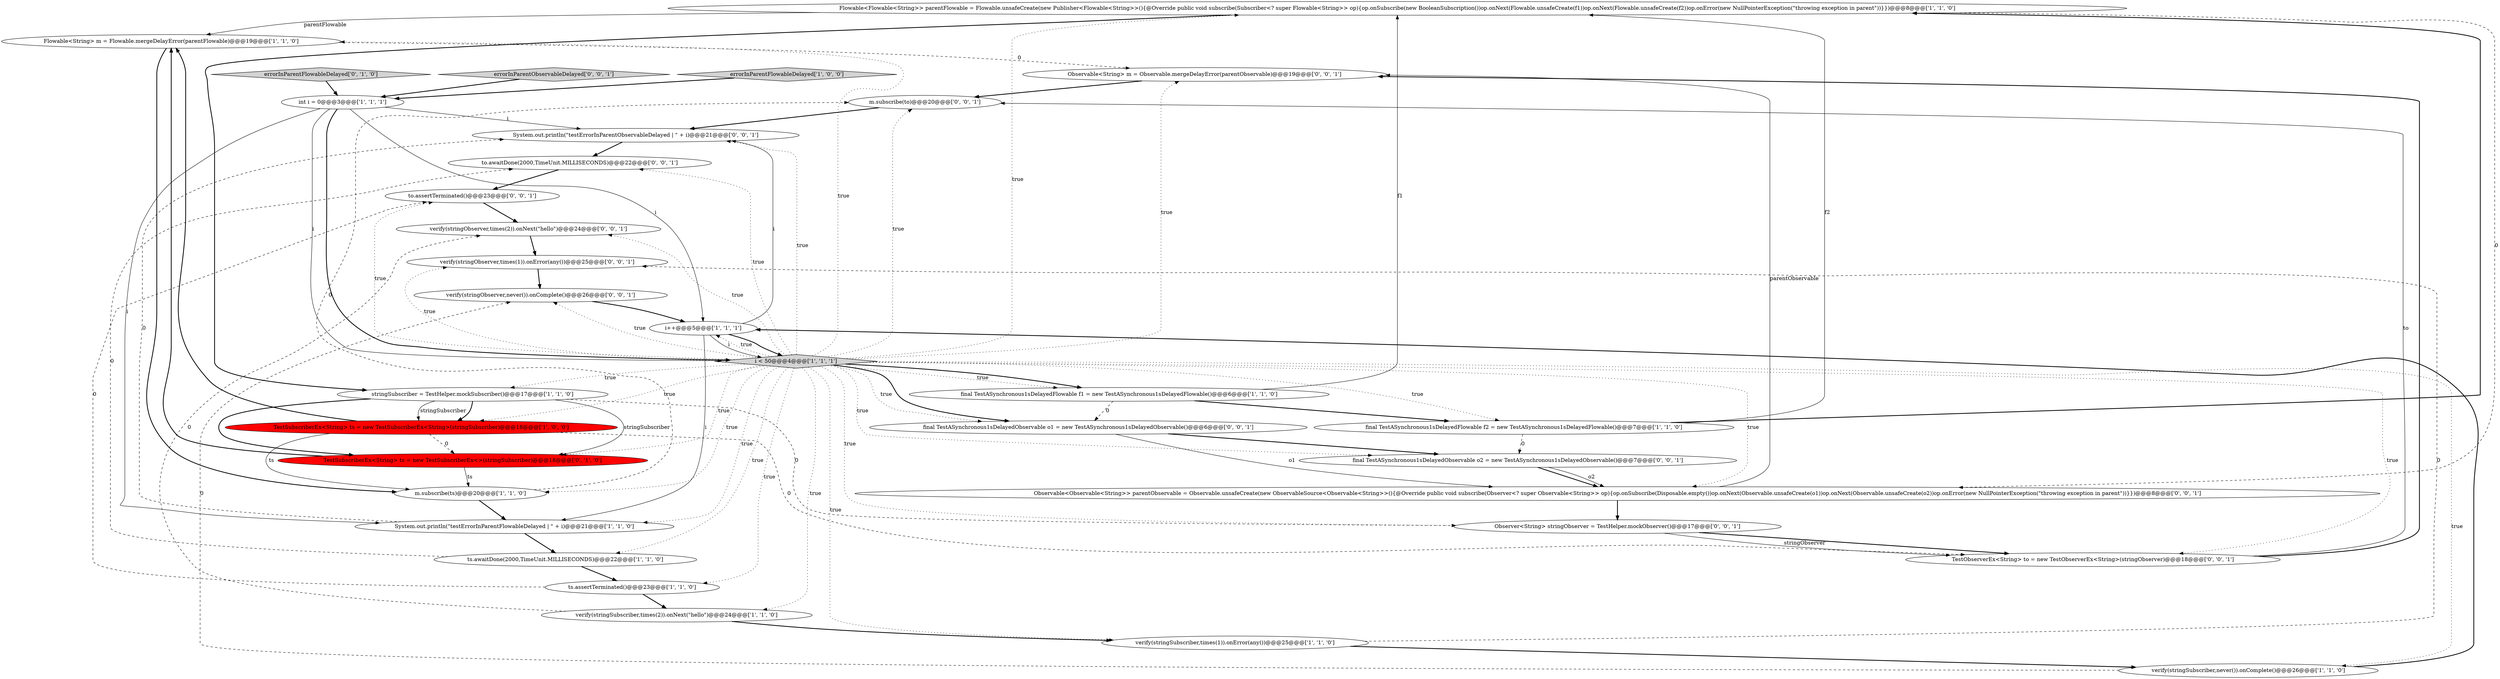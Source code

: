 digraph {
8 [style = filled, label = "Flowable<Flowable<String>> parentFlowable = Flowable.unsafeCreate(new Publisher<Flowable<String>>(){@Override public void subscribe(Subscriber<? super Flowable<String>> op){op.onSubscribe(new BooleanSubscription())op.onNext(Flowable.unsafeCreate(f1))op.onNext(Flowable.unsafeCreate(f2))op.onError(new NullPointerException(\"throwing exception in parent\"))}})@@@8@@@['1', '1', '0']", fillcolor = white, shape = ellipse image = "AAA0AAABBB1BBB"];
28 [style = filled, label = "Observer<String> stringObserver = TestHelper.mockObserver()@@@17@@@['0', '0', '1']", fillcolor = white, shape = ellipse image = "AAA0AAABBB3BBB"];
23 [style = filled, label = "to.assertTerminated()@@@23@@@['0', '0', '1']", fillcolor = white, shape = ellipse image = "AAA0AAABBB3BBB"];
20 [style = filled, label = "System.out.println(\"testErrorInParentObservableDelayed | \" + i)@@@21@@@['0', '0', '1']", fillcolor = white, shape = ellipse image = "AAA0AAABBB3BBB"];
31 [style = filled, label = "final TestASynchronous1sDelayedObservable o2 = new TestASynchronous1sDelayedObservable()@@@7@@@['0', '0', '1']", fillcolor = white, shape = ellipse image = "AAA0AAABBB3BBB"];
2 [style = filled, label = "ts.awaitDone(2000,TimeUnit.MILLISECONDS)@@@22@@@['1', '1', '0']", fillcolor = white, shape = ellipse image = "AAA0AAABBB1BBB"];
13 [style = filled, label = "errorInParentFlowableDelayed['1', '0', '0']", fillcolor = lightgray, shape = diamond image = "AAA0AAABBB1BBB"];
5 [style = filled, label = "final TestASynchronous1sDelayedFlowable f1 = new TestASynchronous1sDelayedFlowable()@@@6@@@['1', '1', '0']", fillcolor = white, shape = ellipse image = "AAA0AAABBB1BBB"];
17 [style = filled, label = "errorInParentFlowableDelayed['0', '1', '0']", fillcolor = lightgray, shape = diamond image = "AAA0AAABBB2BBB"];
26 [style = filled, label = "final TestASynchronous1sDelayedObservable o1 = new TestASynchronous1sDelayedObservable()@@@6@@@['0', '0', '1']", fillcolor = white, shape = ellipse image = "AAA0AAABBB3BBB"];
12 [style = filled, label = "Flowable<String> m = Flowable.mergeDelayError(parentFlowable)@@@19@@@['1', '1', '0']", fillcolor = white, shape = ellipse image = "AAA0AAABBB1BBB"];
15 [style = filled, label = "final TestASynchronous1sDelayedFlowable f2 = new TestASynchronous1sDelayedFlowable()@@@7@@@['1', '1', '0']", fillcolor = white, shape = ellipse image = "AAA0AAABBB1BBB"];
14 [style = filled, label = "System.out.println(\"testErrorInParentFlowableDelayed | \" + i)@@@21@@@['1', '1', '0']", fillcolor = white, shape = ellipse image = "AAA0AAABBB1BBB"];
1 [style = filled, label = "verify(stringSubscriber,never()).onComplete()@@@26@@@['1', '1', '0']", fillcolor = white, shape = ellipse image = "AAA0AAABBB1BBB"];
22 [style = filled, label = "Observable<Observable<String>> parentObservable = Observable.unsafeCreate(new ObservableSource<Observable<String>>(){@Override public void subscribe(Observer<? super Observable<String>> op){op.onSubscribe(Disposable.empty())op.onNext(Observable.unsafeCreate(o1))op.onNext(Observable.unsafeCreate(o2))op.onError(new NullPointerException(\"throwing exception in parent\"))}})@@@8@@@['0', '0', '1']", fillcolor = white, shape = ellipse image = "AAA0AAABBB3BBB"];
19 [style = filled, label = "TestObserverEx<String> to = new TestObserverEx<String>(stringObserver)@@@18@@@['0', '0', '1']", fillcolor = white, shape = ellipse image = "AAA0AAABBB3BBB"];
24 [style = filled, label = "verify(stringObserver,times(1)).onError(any())@@@25@@@['0', '0', '1']", fillcolor = white, shape = ellipse image = "AAA0AAABBB3BBB"];
16 [style = filled, label = "i < 50@@@4@@@['1', '1', '1']", fillcolor = lightgray, shape = diamond image = "AAA0AAABBB1BBB"];
11 [style = filled, label = "int i = 0@@@3@@@['1', '1', '1']", fillcolor = white, shape = ellipse image = "AAA0AAABBB1BBB"];
4 [style = filled, label = "verify(stringSubscriber,times(2)).onNext(\"hello\")@@@24@@@['1', '1', '0']", fillcolor = white, shape = ellipse image = "AAA0AAABBB1BBB"];
6 [style = filled, label = "ts.assertTerminated()@@@23@@@['1', '1', '0']", fillcolor = white, shape = ellipse image = "AAA0AAABBB1BBB"];
7 [style = filled, label = "TestSubscriberEx<String> ts = new TestSubscriberEx<String>(stringSubscriber)@@@18@@@['1', '0', '0']", fillcolor = red, shape = ellipse image = "AAA1AAABBB1BBB"];
10 [style = filled, label = "i++@@@5@@@['1', '1', '1']", fillcolor = white, shape = ellipse image = "AAA0AAABBB1BBB"];
0 [style = filled, label = "verify(stringSubscriber,times(1)).onError(any())@@@25@@@['1', '1', '0']", fillcolor = white, shape = ellipse image = "AAA0AAABBB1BBB"];
25 [style = filled, label = "to.awaitDone(2000,TimeUnit.MILLISECONDS)@@@22@@@['0', '0', '1']", fillcolor = white, shape = ellipse image = "AAA0AAABBB3BBB"];
30 [style = filled, label = "m.subscribe(to)@@@20@@@['0', '0', '1']", fillcolor = white, shape = ellipse image = "AAA0AAABBB3BBB"];
18 [style = filled, label = "TestSubscriberEx<String> ts = new TestSubscriberEx<>(stringSubscriber)@@@18@@@['0', '1', '0']", fillcolor = red, shape = ellipse image = "AAA1AAABBB2BBB"];
21 [style = filled, label = "verify(stringObserver,never()).onComplete()@@@26@@@['0', '0', '1']", fillcolor = white, shape = ellipse image = "AAA0AAABBB3BBB"];
3 [style = filled, label = "stringSubscriber = TestHelper.mockSubscriber()@@@17@@@['1', '1', '0']", fillcolor = white, shape = ellipse image = "AAA0AAABBB1BBB"];
27 [style = filled, label = "errorInParentObservableDelayed['0', '0', '1']", fillcolor = lightgray, shape = diamond image = "AAA0AAABBB3BBB"];
32 [style = filled, label = "Observable<String> m = Observable.mergeDelayError(parentObservable)@@@19@@@['0', '0', '1']", fillcolor = white, shape = ellipse image = "AAA0AAABBB3BBB"];
9 [style = filled, label = "m.subscribe(ts)@@@20@@@['1', '1', '0']", fillcolor = white, shape = ellipse image = "AAA0AAABBB1BBB"];
29 [style = filled, label = "verify(stringObserver,times(2)).onNext(\"hello\")@@@24@@@['0', '0', '1']", fillcolor = white, shape = ellipse image = "AAA0AAABBB3BBB"];
21->10 [style = bold, label=""];
16->9 [style = dotted, label="true"];
2->6 [style = bold, label=""];
30->20 [style = bold, label=""];
15->8 [style = solid, label="f2"];
14->20 [style = dashed, label="0"];
5->15 [style = bold, label=""];
16->20 [style = dotted, label="true"];
11->20 [style = solid, label="i"];
12->9 [style = bold, label=""];
16->10 [style = dotted, label="true"];
11->16 [style = solid, label="i"];
3->18 [style = bold, label=""];
23->29 [style = bold, label=""];
16->7 [style = dotted, label="true"];
24->21 [style = bold, label=""];
16->5 [style = dotted, label="true"];
15->31 [style = dashed, label="0"];
9->14 [style = bold, label=""];
16->32 [style = dotted, label="true"];
9->30 [style = dashed, label="0"];
10->20 [style = solid, label="i"];
11->16 [style = bold, label=""];
5->26 [style = dashed, label="0"];
16->26 [style = bold, label=""];
18->12 [style = bold, label=""];
16->4 [style = dotted, label="true"];
20->25 [style = bold, label=""];
13->11 [style = bold, label=""];
4->0 [style = bold, label=""];
18->9 [style = solid, label="ts"];
6->4 [style = bold, label=""];
10->16 [style = solid, label="i"];
27->11 [style = bold, label=""];
16->1 [style = dotted, label="true"];
3->7 [style = bold, label=""];
16->14 [style = dotted, label="true"];
28->19 [style = bold, label=""];
3->18 [style = solid, label="stringSubscriber"];
16->21 [style = dotted, label="true"];
16->25 [style = dotted, label="true"];
10->14 [style = solid, label="i"];
16->24 [style = dotted, label="true"];
16->18 [style = dotted, label="true"];
11->10 [style = solid, label="i"];
16->8 [style = dotted, label="true"];
3->28 [style = dashed, label="0"];
12->32 [style = dashed, label="0"];
8->3 [style = bold, label=""];
22->28 [style = bold, label=""];
32->30 [style = bold, label=""];
22->32 [style = solid, label="parentObservable"];
8->22 [style = dashed, label="0"];
28->19 [style = solid, label="stringObserver"];
26->31 [style = bold, label=""];
19->32 [style = bold, label=""];
10->16 [style = bold, label=""];
3->7 [style = solid, label="stringSubscriber"];
5->8 [style = solid, label="f1"];
0->1 [style = bold, label=""];
11->14 [style = solid, label="i"];
2->25 [style = dashed, label="0"];
16->5 [style = bold, label=""];
8->12 [style = solid, label="parentFlowable"];
14->2 [style = bold, label=""];
16->31 [style = dotted, label="true"];
16->29 [style = dotted, label="true"];
15->8 [style = bold, label=""];
16->15 [style = dotted, label="true"];
16->19 [style = dotted, label="true"];
26->22 [style = solid, label="o1"];
16->12 [style = dotted, label="true"];
16->2 [style = dotted, label="true"];
31->22 [style = bold, label=""];
31->22 [style = solid, label="o2"];
7->18 [style = dashed, label="0"];
19->30 [style = solid, label="to"];
7->12 [style = bold, label=""];
25->23 [style = bold, label=""];
16->30 [style = dotted, label="true"];
7->9 [style = solid, label="ts"];
1->21 [style = dashed, label="0"];
16->22 [style = dotted, label="true"];
16->23 [style = dotted, label="true"];
16->3 [style = dotted, label="true"];
16->26 [style = dotted, label="true"];
16->0 [style = dotted, label="true"];
7->19 [style = dashed, label="0"];
0->24 [style = dashed, label="0"];
4->29 [style = dashed, label="0"];
16->28 [style = dotted, label="true"];
29->24 [style = bold, label=""];
1->10 [style = bold, label=""];
6->23 [style = dashed, label="0"];
16->6 [style = dotted, label="true"];
17->11 [style = bold, label=""];
}
